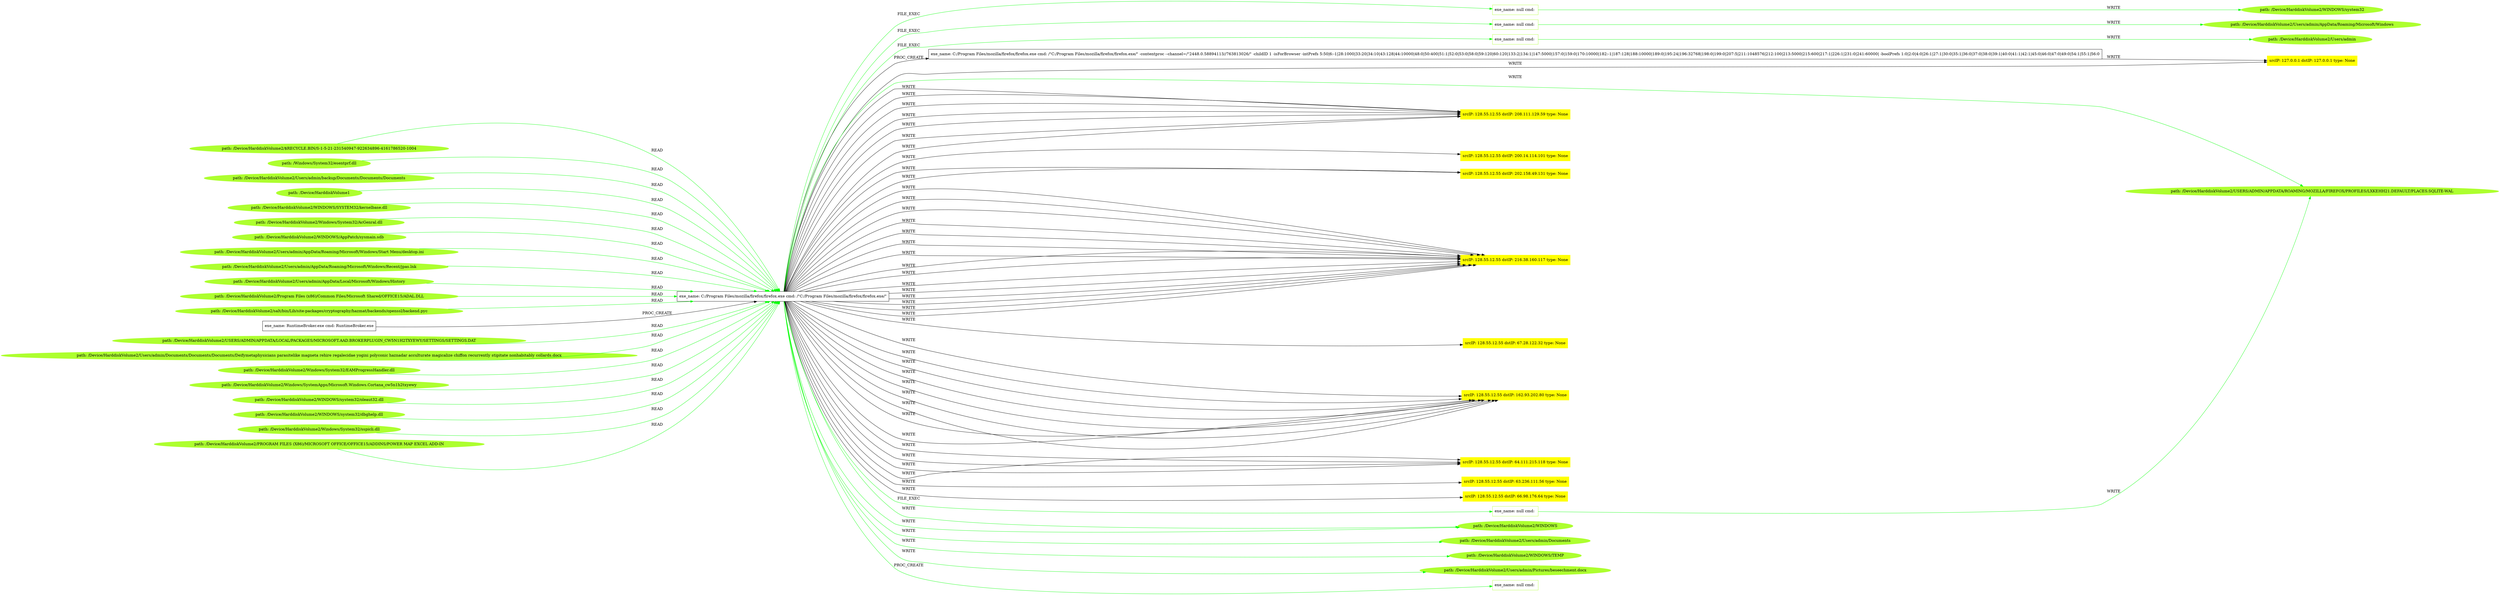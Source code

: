 digraph {
	rankdir=LR
	27 [label="exe_name: C:/Program Files/mozilla/firefox/firefox.exe cmd: /\"C:/Program Files/mozilla/firefox/firefox.exe/\"" color=black shape=box style=solid]
	84 [label="exe_name: null cmd: " color=greenyellow shape=box style=solid]
	27 -> 84 [label=FILE_EXEC color=green]
	27 [label="exe_name: C:/Program Files/mozilla/firefox/firefox.exe cmd: /\"C:/Program Files/mozilla/firefox/firefox.exe/\"" color=black shape=box style=solid]
	86 [label="exe_name: null cmd: " color=greenyellow shape=box style=solid]
	27 -> 86 [label=FILE_EXEC color=green]
	27 [label="exe_name: C:/Program Files/mozilla/firefox/firefox.exe cmd: /\"C:/Program Files/mozilla/firefox/firefox.exe/\"" color=black shape=box style=solid]
	99 [label="exe_name: null cmd: " color=greenyellow shape=box style=solid]
	27 -> 99 [label=FILE_EXEC color=green]
	27 [label="exe_name: C:/Program Files/mozilla/firefox/firefox.exe cmd: /\"C:/Program Files/mozilla/firefox/firefox.exe/\"" color=black shape=box style=solid]
	101 [label="exe_name: null cmd: " color=greenyellow shape=box style=solid]
	27 -> 101 [label=FILE_EXEC color=green]
	106 [label="path: /Device/HarddiskVolume2/$RECYCLE.BIN/S-1-5-21-231540947-922634896-4161786520-1004" color=greenyellow shape=oval style=filled]
	27 [label="exe_name: C:/Program Files/mozilla/firefox/firefox.exe cmd: /\"C:/Program Files/mozilla/firefox/firefox.exe/\"" color=black shape=box style=solid]
	106 -> 27 [label=READ color=green]
	90 [label="path: /Windows/System32/esentprf.dll" color=greenyellow shape=oval style=filled]
	27 [label="exe_name: C:/Program Files/mozilla/firefox/firefox.exe cmd: /\"C:/Program Files/mozilla/firefox/firefox.exe/\"" color=black shape=box style=solid]
	90 -> 27 [label=READ color=green]
	94 [label="path: /Device/HarddiskVolume2/Users/admin/backup/Documents/Documents/Documents" color=greenyellow shape=oval style=filled]
	27 [label="exe_name: C:/Program Files/mozilla/firefox/firefox.exe cmd: /\"C:/Program Files/mozilla/firefox/firefox.exe/\"" color=black shape=box style=solid]
	94 -> 27 [label=READ color=green]
	103 [label="path: /Device/HarddiskVolume1" color=greenyellow shape=oval style=filled]
	27 [label="exe_name: C:/Program Files/mozilla/firefox/firefox.exe cmd: /\"C:/Program Files/mozilla/firefox/firefox.exe/\"" color=black shape=box style=solid]
	103 -> 27 [label=READ color=green]
	112 [label="path: /Device/HarddiskVolume2/WINDOWS/SYSTEM32/kernelbase.dll" color=greenyellow shape=oval style=filled]
	27 [label="exe_name: C:/Program Files/mozilla/firefox/firefox.exe cmd: /\"C:/Program Files/mozilla/firefox/firefox.exe/\"" color=black shape=box style=solid]
	112 -> 27 [label=READ color=green]
	95 [label="path: /Device/HarddiskVolume2/Windows/System32/AcGenral.dll" color=greenyellow shape=oval style=filled]
	27 [label="exe_name: C:/Program Files/mozilla/firefox/firefox.exe cmd: /\"C:/Program Files/mozilla/firefox/firefox.exe/\"" color=black shape=box style=solid]
	95 -> 27 [label=READ color=green]
	105 [label="path: /Device/HarddiskVolume2/WINDOWS/AppPatch/sysmain.sdb" color=greenyellow shape=oval style=filled]
	27 [label="exe_name: C:/Program Files/mozilla/firefox/firefox.exe cmd: /\"C:/Program Files/mozilla/firefox/firefox.exe/\"" color=black shape=box style=solid]
	105 -> 27 [label=READ color=green]
	108 [label="path: /Device/HarddiskVolume2/Users/admin/AppData/Roaming/Microsoft/Windows/Start Menu/desktop.ini" color=greenyellow shape=oval style=filled]
	27 [label="exe_name: C:/Program Files/mozilla/firefox/firefox.exe cmd: /\"C:/Program Files/mozilla/firefox/firefox.exe/\"" color=black shape=box style=solid]
	108 -> 27 [label=READ color=green]
	96 [label="path: /Device/HarddiskVolume2/Users/admin/AppData/Roaming/Microsoft/Windows/Recent/jpas.lnk" color=greenyellow shape=oval style=filled]
	27 [label="exe_name: C:/Program Files/mozilla/firefox/firefox.exe cmd: /\"C:/Program Files/mozilla/firefox/firefox.exe/\"" color=black shape=box style=solid]
	96 -> 27 [label=READ color=green]
	111 [label="path: /Device/HarddiskVolume2/Users/admin/AppData/Local/Microsoft/Windows/History" color=greenyellow shape=oval style=filled]
	27 [label="exe_name: C:/Program Files/mozilla/firefox/firefox.exe cmd: /\"C:/Program Files/mozilla/firefox/firefox.exe/\"" color=black shape=box style=solid]
	111 -> 27 [label=READ color=green]
	107 [label="path: /Device/HarddiskVolume2/Program Files (x86)/Common Files/Microsoft Shared/OFFICE15/ADAL.DLL" color=greenyellow shape=oval style=filled]
	27 [label="exe_name: C:/Program Files/mozilla/firefox/firefox.exe cmd: /\"C:/Program Files/mozilla/firefox/firefox.exe/\"" color=black shape=box style=solid]
	107 -> 27 [label=READ color=green]
	82 [label="path: /Device/HarddiskVolume2/salt/bin/Lib/site-packages/cryptography/hazmat/backends/openssl/backend.pyc" color=greenyellow shape=oval style=filled]
	27 [label="exe_name: C:/Program Files/mozilla/firefox/firefox.exe cmd: /\"C:/Program Files/mozilla/firefox/firefox.exe/\"" color=black shape=box style=solid]
	82 -> 27 [label=READ color=green]
	25 [label="exe_name: RuntimeBroker.exe cmd: RuntimeBroker.exe" color=black shape=box style=solid]
	27 [label="exe_name: C:/Program Files/mozilla/firefox/firefox.exe cmd: /\"C:/Program Files/mozilla/firefox/firefox.exe/\"" color=black shape=box style=solid]
	25 -> 27 [label=PROC_CREATE color=black]
	27 [label="exe_name: C:/Program Files/mozilla/firefox/firefox.exe cmd: /\"C:/Program Files/mozilla/firefox/firefox.exe/\"" color=black shape=box style=solid]
	55 [label="srcIP: 127.0.0.1 dstIP: 127.0.0.1 type: None" color=yellow shape=box style=filled]
	27 -> 55 [label=WRITE color=black]
	27 [label="exe_name: C:/Program Files/mozilla/firefox/firefox.exe cmd: /\"C:/Program Files/mozilla/firefox/firefox.exe/\"" color=black shape=box style=solid]
	29 [label="exe_name: C:/Program Files/mozilla/firefox/firefox.exe cmd: /\"C:/Program Files/mozilla/firefox/firefox.exe/\" -contentproc --channel=/\"2448.0.58894113//763813026/\" -childID 1 -isForBrowser -intPrefs 5:50|6:-1|28:1000|33:20|34:10|43:128|44:10000|48:0|50:400|51:1|52:0|53:0|58:0|59:120|60:120|133:2|134:1|147:5000|157:0|159:0|170:10000|182:-1|187:128|188:10000|189:0|195:24|196:32768|198:0|199:0|207:5|211:1048576|212:100|213:5000|215:600|217:1|226:1|231:0|241:60000| -boolPrefs 1:0|2:0|4:0|26:1|27:1|30:0|35:1|36:0|37:0|38:0|39:1|40:0|41:1|42:1|45:0|46:0|47:0|49:0|54:1|55:1|56:0" color=black shape=box style=solid]
	27 -> 29 [label=PROC_CREATE color=black]
	29 [label="exe_name: C:/Program Files/mozilla/firefox/firefox.exe cmd: /\"C:/Program Files/mozilla/firefox/firefox.exe/\" -contentproc --channel=/\"2448.0.58894113//763813026/\" -childID 1 -isForBrowser -intPrefs 5:50|6:-1|28:1000|33:20|34:10|43:128|44:10000|48:0|50:400|51:1|52:0|53:0|58:0|59:120|60:120|133:2|134:1|147:5000|157:0|159:0|170:10000|182:-1|187:128|188:10000|189:0|195:24|196:32768|198:0|199:0|207:5|211:1048576|212:100|213:5000|215:600|217:1|226:1|231:0|241:60000| -boolPrefs 1:0|2:0|4:0|26:1|27:1|30:0|35:1|36:0|37:0|38:0|39:1|40:0|41:1|42:1|45:0|46:0|47:0|49:0|54:1|55:1|56:0" color=black shape=box style=solid]
	55 [label="srcIP: 127.0.0.1 dstIP: 127.0.0.1 type: None" color=yellow shape=box style=filled]
	29 -> 55 [label=WRITE color=black]
	27 [label="exe_name: C:/Program Files/mozilla/firefox/firefox.exe cmd: /\"C:/Program Files/mozilla/firefox/firefox.exe/\"" color=black shape=box style=solid]
	48 [label="srcIP: 128.55.12.55 dstIP: 208.111.129.59 type: None" color=yellow shape=box style=filled]
	27 -> 48 [label=WRITE color=black]
	27 [label="exe_name: C:/Program Files/mozilla/firefox/firefox.exe cmd: /\"C:/Program Files/mozilla/firefox/firefox.exe/\"" color=black shape=box style=solid]
	48 [label="srcIP: 128.55.12.55 dstIP: 208.111.129.59 type: None" color=yellow shape=box style=filled]
	27 -> 48 [label=WRITE color=black]
	27 [label="exe_name: C:/Program Files/mozilla/firefox/firefox.exe cmd: /\"C:/Program Files/mozilla/firefox/firefox.exe/\"" color=black shape=box style=solid]
	48 [label="srcIP: 128.55.12.55 dstIP: 208.111.129.59 type: None" color=yellow shape=box style=filled]
	27 -> 48 [label=WRITE color=black]
	27 [label="exe_name: C:/Program Files/mozilla/firefox/firefox.exe cmd: /\"C:/Program Files/mozilla/firefox/firefox.exe/\"" color=black shape=box style=solid]
	48 [label="srcIP: 128.55.12.55 dstIP: 208.111.129.59 type: None" color=yellow shape=box style=filled]
	27 -> 48 [label=WRITE color=black]
	27 [label="exe_name: C:/Program Files/mozilla/firefox/firefox.exe cmd: /\"C:/Program Files/mozilla/firefox/firefox.exe/\"" color=black shape=box style=solid]
	48 [label="srcIP: 128.55.12.55 dstIP: 208.111.129.59 type: None" color=yellow shape=box style=filled]
	27 -> 48 [label=WRITE color=black]
	27 [label="exe_name: C:/Program Files/mozilla/firefox/firefox.exe cmd: /\"C:/Program Files/mozilla/firefox/firefox.exe/\"" color=black shape=box style=solid]
	48 [label="srcIP: 128.55.12.55 dstIP: 208.111.129.59 type: None" color=yellow shape=box style=filled]
	27 -> 48 [label=WRITE color=black]
	27 [label="exe_name: C:/Program Files/mozilla/firefox/firefox.exe cmd: /\"C:/Program Files/mozilla/firefox/firefox.exe/\"" color=black shape=box style=solid]
	48 [label="srcIP: 128.55.12.55 dstIP: 208.111.129.59 type: None" color=yellow shape=box style=filled]
	27 -> 48 [label=WRITE color=black]
	27 [label="exe_name: C:/Program Files/mozilla/firefox/firefox.exe cmd: /\"C:/Program Files/mozilla/firefox/firefox.exe/\"" color=black shape=box style=solid]
	5 [label="srcIP: 128.55.12.55 dstIP: 200.14.114.101 type: None" color=yellow shape=box style=filled]
	27 -> 5 [label=WRITE color=black]
	27 [label="exe_name: C:/Program Files/mozilla/firefox/firefox.exe cmd: /\"C:/Program Files/mozilla/firefox/firefox.exe/\"" color=black shape=box style=solid]
	46 [label="srcIP: 128.55.12.55 dstIP: 202.158.49.131 type: None" color=yellow shape=box style=filled]
	27 -> 46 [label=WRITE color=black]
	27 [label="exe_name: C:/Program Files/mozilla/firefox/firefox.exe cmd: /\"C:/Program Files/mozilla/firefox/firefox.exe/\"" color=black shape=box style=solid]
	46 [label="srcIP: 128.55.12.55 dstIP: 202.158.49.131 type: None" color=yellow shape=box style=filled]
	27 -> 46 [label=WRITE color=black]
	27 [label="exe_name: C:/Program Files/mozilla/firefox/firefox.exe cmd: /\"C:/Program Files/mozilla/firefox/firefox.exe/\"" color=black shape=box style=solid]
	59 [label="srcIP: 128.55.12.55 dstIP: 216.38.160.117 type: None" color=yellow shape=box style=filled]
	27 -> 59 [label=WRITE color=black]
	27 [label="exe_name: C:/Program Files/mozilla/firefox/firefox.exe cmd: /\"C:/Program Files/mozilla/firefox/firefox.exe/\"" color=black shape=box style=solid]
	54 [label="srcIP: 128.55.12.55 dstIP: 67.28.122.32 type: None" color=yellow shape=box style=filled]
	27 -> 54 [label=WRITE color=black]
	27 [label="exe_name: C:/Program Files/mozilla/firefox/firefox.exe cmd: /\"C:/Program Files/mozilla/firefox/firefox.exe/\"" color=black shape=box style=solid]
	59 [label="srcIP: 128.55.12.55 dstIP: 216.38.160.117 type: None" color=yellow shape=box style=filled]
	27 -> 59 [label=WRITE color=black]
	27 [label="exe_name: C:/Program Files/mozilla/firefox/firefox.exe cmd: /\"C:/Program Files/mozilla/firefox/firefox.exe/\"" color=black shape=box style=solid]
	59 [label="srcIP: 128.55.12.55 dstIP: 216.38.160.117 type: None" color=yellow shape=box style=filled]
	27 -> 59 [label=WRITE color=black]
	27 [label="exe_name: C:/Program Files/mozilla/firefox/firefox.exe cmd: /\"C:/Program Files/mozilla/firefox/firefox.exe/\"" color=black shape=box style=solid]
	59 [label="srcIP: 128.55.12.55 dstIP: 216.38.160.117 type: None" color=yellow shape=box style=filled]
	27 -> 59 [label=WRITE color=black]
	27 [label="exe_name: C:/Program Files/mozilla/firefox/firefox.exe cmd: /\"C:/Program Files/mozilla/firefox/firefox.exe/\"" color=black shape=box style=solid]
	59 [label="srcIP: 128.55.12.55 dstIP: 216.38.160.117 type: None" color=yellow shape=box style=filled]
	27 -> 59 [label=WRITE color=black]
	27 [label="exe_name: C:/Program Files/mozilla/firefox/firefox.exe cmd: /\"C:/Program Files/mozilla/firefox/firefox.exe/\"" color=black shape=box style=solid]
	59 [label="srcIP: 128.55.12.55 dstIP: 216.38.160.117 type: None" color=yellow shape=box style=filled]
	27 -> 59 [label=WRITE color=black]
	27 [label="exe_name: C:/Program Files/mozilla/firefox/firefox.exe cmd: /\"C:/Program Files/mozilla/firefox/firefox.exe/\"" color=black shape=box style=solid]
	59 [label="srcIP: 128.55.12.55 dstIP: 216.38.160.117 type: None" color=yellow shape=box style=filled]
	27 -> 59 [label=WRITE color=black]
	27 [label="exe_name: C:/Program Files/mozilla/firefox/firefox.exe cmd: /\"C:/Program Files/mozilla/firefox/firefox.exe/\"" color=black shape=box style=solid]
	59 [label="srcIP: 128.55.12.55 dstIP: 216.38.160.117 type: None" color=yellow shape=box style=filled]
	27 -> 59 [label=WRITE color=black]
	27 [label="exe_name: C:/Program Files/mozilla/firefox/firefox.exe cmd: /\"C:/Program Files/mozilla/firefox/firefox.exe/\"" color=black shape=box style=solid]
	59 [label="srcIP: 128.55.12.55 dstIP: 216.38.160.117 type: None" color=yellow shape=box style=filled]
	27 -> 59 [label=WRITE color=black]
	27 [label="exe_name: C:/Program Files/mozilla/firefox/firefox.exe cmd: /\"C:/Program Files/mozilla/firefox/firefox.exe/\"" color=black shape=box style=solid]
	59 [label="srcIP: 128.55.12.55 dstIP: 216.38.160.117 type: None" color=yellow shape=box style=filled]
	27 -> 59 [label=WRITE color=black]
	27 [label="exe_name: C:/Program Files/mozilla/firefox/firefox.exe cmd: /\"C:/Program Files/mozilla/firefox/firefox.exe/\"" color=black shape=box style=solid]
	59 [label="srcIP: 128.55.12.55 dstIP: 216.38.160.117 type: None" color=yellow shape=box style=filled]
	27 -> 59 [label=WRITE color=black]
	27 [label="exe_name: C:/Program Files/mozilla/firefox/firefox.exe cmd: /\"C:/Program Files/mozilla/firefox/firefox.exe/\"" color=black shape=box style=solid]
	59 [label="srcIP: 128.55.12.55 dstIP: 216.38.160.117 type: None" color=yellow shape=box style=filled]
	27 -> 59 [label=WRITE color=black]
	27 [label="exe_name: C:/Program Files/mozilla/firefox/firefox.exe cmd: /\"C:/Program Files/mozilla/firefox/firefox.exe/\"" color=black shape=box style=solid]
	59 [label="srcIP: 128.55.12.55 dstIP: 216.38.160.117 type: None" color=yellow shape=box style=filled]
	27 -> 59 [label=WRITE color=black]
	27 [label="exe_name: C:/Program Files/mozilla/firefox/firefox.exe cmd: /\"C:/Program Files/mozilla/firefox/firefox.exe/\"" color=black shape=box style=solid]
	59 [label="srcIP: 128.55.12.55 dstIP: 216.38.160.117 type: None" color=yellow shape=box style=filled]
	27 -> 59 [label=WRITE color=black]
	27 [label="exe_name: C:/Program Files/mozilla/firefox/firefox.exe cmd: /\"C:/Program Files/mozilla/firefox/firefox.exe/\"" color=black shape=box style=solid]
	59 [label="srcIP: 128.55.12.55 dstIP: 216.38.160.117 type: None" color=yellow shape=box style=filled]
	27 -> 59 [label=WRITE color=black]
	27 [label="exe_name: C:/Program Files/mozilla/firefox/firefox.exe cmd: /\"C:/Program Files/mozilla/firefox/firefox.exe/\"" color=black shape=box style=solid]
	44 [label="srcIP: 128.55.12.55 dstIP: 162.93.202.80 type: None" color=yellow shape=box style=filled]
	27 -> 44 [label=WRITE color=black]
	27 [label="exe_name: C:/Program Files/mozilla/firefox/firefox.exe cmd: /\"C:/Program Files/mozilla/firefox/firefox.exe/\"" color=black shape=box style=solid]
	44 [label="srcIP: 128.55.12.55 dstIP: 162.93.202.80 type: None" color=yellow shape=box style=filled]
	27 -> 44 [label=WRITE color=black]
	27 [label="exe_name: C:/Program Files/mozilla/firefox/firefox.exe cmd: /\"C:/Program Files/mozilla/firefox/firefox.exe/\"" color=black shape=box style=solid]
	44 [label="srcIP: 128.55.12.55 dstIP: 162.93.202.80 type: None" color=yellow shape=box style=filled]
	27 -> 44 [label=WRITE color=black]
	27 [label="exe_name: C:/Program Files/mozilla/firefox/firefox.exe cmd: /\"C:/Program Files/mozilla/firefox/firefox.exe/\"" color=black shape=box style=solid]
	44 [label="srcIP: 128.55.12.55 dstIP: 162.93.202.80 type: None" color=yellow shape=box style=filled]
	27 -> 44 [label=WRITE color=black]
	27 [label="exe_name: C:/Program Files/mozilla/firefox/firefox.exe cmd: /\"C:/Program Files/mozilla/firefox/firefox.exe/\"" color=black shape=box style=solid]
	44 [label="srcIP: 128.55.12.55 dstIP: 162.93.202.80 type: None" color=yellow shape=box style=filled]
	27 -> 44 [label=WRITE color=black]
	27 [label="exe_name: C:/Program Files/mozilla/firefox/firefox.exe cmd: /\"C:/Program Files/mozilla/firefox/firefox.exe/\"" color=black shape=box style=solid]
	44 [label="srcIP: 128.55.12.55 dstIP: 162.93.202.80 type: None" color=yellow shape=box style=filled]
	27 -> 44 [label=WRITE color=black]
	27 [label="exe_name: C:/Program Files/mozilla/firefox/firefox.exe cmd: /\"C:/Program Files/mozilla/firefox/firefox.exe/\"" color=black shape=box style=solid]
	44 [label="srcIP: 128.55.12.55 dstIP: 162.93.202.80 type: None" color=yellow shape=box style=filled]
	27 -> 44 [label=WRITE color=black]
	27 [label="exe_name: C:/Program Files/mozilla/firefox/firefox.exe cmd: /\"C:/Program Files/mozilla/firefox/firefox.exe/\"" color=black shape=box style=solid]
	44 [label="srcIP: 128.55.12.55 dstIP: 162.93.202.80 type: None" color=yellow shape=box style=filled]
	27 -> 44 [label=WRITE color=black]
	27 [label="exe_name: C:/Program Files/mozilla/firefox/firefox.exe cmd: /\"C:/Program Files/mozilla/firefox/firefox.exe/\"" color=black shape=box style=solid]
	44 [label="srcIP: 128.55.12.55 dstIP: 162.93.202.80 type: None" color=yellow shape=box style=filled]
	27 -> 44 [label=WRITE color=black]
	27 [label="exe_name: C:/Program Files/mozilla/firefox/firefox.exe cmd: /\"C:/Program Files/mozilla/firefox/firefox.exe/\"" color=black shape=box style=solid]
	49 [label="srcIP: 128.55.12.55 dstIP: 64.111.215.118 type: None" color=yellow shape=box style=filled]
	27 -> 49 [label=WRITE color=black]
	27 [label="exe_name: C:/Program Files/mozilla/firefox/firefox.exe cmd: /\"C:/Program Files/mozilla/firefox/firefox.exe/\"" color=black shape=box style=solid]
	49 [label="srcIP: 128.55.12.55 dstIP: 64.111.215.118 type: None" color=yellow shape=box style=filled]
	27 -> 49 [label=WRITE color=black]
	27 [label="exe_name: C:/Program Files/mozilla/firefox/firefox.exe cmd: /\"C:/Program Files/mozilla/firefox/firefox.exe/\"" color=black shape=box style=solid]
	49 [label="srcIP: 128.55.12.55 dstIP: 64.111.215.118 type: None" color=yellow shape=box style=filled]
	27 -> 49 [label=WRITE color=black]
	27 [label="exe_name: C:/Program Files/mozilla/firefox/firefox.exe cmd: /\"C:/Program Files/mozilla/firefox/firefox.exe/\"" color=black shape=box style=solid]
	11 [label="srcIP: 128.55.12.55 dstIP: 63.236.111.56 type: None" color=yellow shape=box style=filled]
	27 -> 11 [label=WRITE color=black]
	27 [label="exe_name: C:/Program Files/mozilla/firefox/firefox.exe cmd: /\"C:/Program Files/mozilla/firefox/firefox.exe/\"" color=black shape=box style=solid]
	49 [label="srcIP: 128.55.12.55 dstIP: 64.111.215.118 type: None" color=yellow shape=box style=filled]
	27 -> 49 [label=WRITE color=black]
	27 [label="exe_name: C:/Program Files/mozilla/firefox/firefox.exe cmd: /\"C:/Program Files/mozilla/firefox/firefox.exe/\"" color=black shape=box style=solid]
	8 [label="srcIP: 128.55.12.55 dstIP: 66.98.176.64 type: None" color=yellow shape=box style=filled]
	27 -> 8 [label=WRITE color=black]
	104 [label="path: /Device/HarddiskVolume2/USERS/ADMIN/APPDATA/LOCAL/PACKAGES/MICROSOFT.AAD.BROKERPLUGIN_CW5N1H2TXYEWY/SETTINGS/SETTINGS.DAT" color=greenyellow shape=oval style=filled]
	27 [label="exe_name: C:/Program Files/mozilla/firefox/firefox.exe cmd: /\"C:/Program Files/mozilla/firefox/firefox.exe/\"" color=black shape=box style=solid]
	104 -> 27 [label=READ color=green]
	91 [label="path: /Device/HarddiskVolume2/Users/admin/Documents/Documents/Documents/Deifymetaphysicians parasitelike magneta rehire regalecidae yogini polyconic haznadar acculturate magicalize chiffon recurrently stipitate nonhabitably collards.docx" color=greenyellow shape=oval style=filled]
	27 [label="exe_name: C:/Program Files/mozilla/firefox/firefox.exe cmd: /\"C:/Program Files/mozilla/firefox/firefox.exe/\"" color=black shape=box style=solid]
	91 -> 27 [label=READ color=green]
	110 [label="path: /Device/HarddiskVolume2/Windows/System32/EAMProgressHandler.dll" color=greenyellow shape=oval style=filled]
	27 [label="exe_name: C:/Program Files/mozilla/firefox/firefox.exe cmd: /\"C:/Program Files/mozilla/firefox/firefox.exe/\"" color=black shape=box style=solid]
	110 -> 27 [label=READ color=green]
	27 [label="exe_name: C:/Program Files/mozilla/firefox/firefox.exe cmd: /\"C:/Program Files/mozilla/firefox/firefox.exe/\"" color=black shape=box style=solid]
	88 [label="path: /Device/HarddiskVolume2/USERS/ADMIN/APPDATA/ROAMING/MOZILLA/FIREFOX/PROFILES/LXKEHH21.DEFAULT/PLACES.SQLITE-WAL" color=greenyellow shape=oval style=filled]
	27 -> 88 [label=WRITE color=green]
	27 [label="exe_name: C:/Program Files/mozilla/firefox/firefox.exe cmd: /\"C:/Program Files/mozilla/firefox/firefox.exe/\"" color=black shape=box style=solid]
	83 [label="path: /Device/HarddiskVolume2/WINDOWS" color=greenyellow shape=oval style=filled]
	27 -> 83 [label=WRITE color=green]
	92 [label="path: /Device/HarddiskVolume2/Windows/SystemApps/Microsoft.Windows.Cortana_cw5n1h2txyewy" color=greenyellow shape=oval style=filled]
	27 [label="exe_name: C:/Program Files/mozilla/firefox/firefox.exe cmd: /\"C:/Program Files/mozilla/firefox/firefox.exe/\"" color=black shape=box style=solid]
	92 -> 27 [label=READ color=green]
	97 [label="path: /Device/HarddiskVolume2/WINDOWS/system32/oleaut32.dll" color=greenyellow shape=oval style=filled]
	27 [label="exe_name: C:/Program Files/mozilla/firefox/firefox.exe cmd: /\"C:/Program Files/mozilla/firefox/firefox.exe/\"" color=black shape=box style=solid]
	97 -> 27 [label=READ color=green]
	27 [label="exe_name: C:/Program Files/mozilla/firefox/firefox.exe cmd: /\"C:/Program Files/mozilla/firefox/firefox.exe/\"" color=black shape=box style=solid]
	83 [label="path: /Device/HarddiskVolume2/WINDOWS" color=greenyellow shape=oval style=filled]
	27 -> 83 [label=WRITE color=green]
	27 [label="exe_name: C:/Program Files/mozilla/firefox/firefox.exe cmd: /\"C:/Program Files/mozilla/firefox/firefox.exe/\"" color=black shape=box style=solid]
	81 [label="path: /Device/HarddiskVolume2/Users/admin/Documents" color=greenyellow shape=oval style=filled]
	27 -> 81 [label=WRITE color=green]
	79 [label="path: /Device/HarddiskVolume2/WINDOWS/system32/dbghelp.dll" color=greenyellow shape=oval style=filled]
	27 [label="exe_name: C:/Program Files/mozilla/firefox/firefox.exe cmd: /\"C:/Program Files/mozilla/firefox/firefox.exe/\"" color=black shape=box style=solid]
	79 -> 27 [label=READ color=green]
	27 [label="exe_name: C:/Program Files/mozilla/firefox/firefox.exe cmd: /\"C:/Program Files/mozilla/firefox/firefox.exe/\"" color=black shape=box style=solid]
	80 [label="path: /Device/HarddiskVolume2/WINDOWS/TEMP" color=greenyellow shape=oval style=filled]
	27 -> 80 [label=WRITE color=green]
	27 [label="exe_name: C:/Program Files/mozilla/firefox/firefox.exe cmd: /\"C:/Program Files/mozilla/firefox/firefox.exe/\"" color=black shape=box style=solid]
	93 [label="path: /Device/HarddiskVolume2/Users/admin/Pictures/beseechment.docx" color=greenyellow shape=oval style=filled]
	27 -> 93 [label=WRITE color=green]
	89 [label="path: /Device/HarddiskVolume2/Windows/System32/sspicli.dll" color=greenyellow shape=oval style=filled]
	27 [label="exe_name: C:/Program Files/mozilla/firefox/firefox.exe cmd: /\"C:/Program Files/mozilla/firefox/firefox.exe/\"" color=black shape=box style=solid]
	89 -> 27 [label=READ color=green]
	27 [label="exe_name: C:/Program Files/mozilla/firefox/firefox.exe cmd: /\"C:/Program Files/mozilla/firefox/firefox.exe/\"" color=black shape=box style=solid]
	109 [label="exe_name: null cmd: " color=greenyellow shape=box style=solid]
	27 -> 109 [label=PROC_CREATE color=green]
	101 [label="exe_name: null cmd: " color=greenyellow shape=box style=solid]
	88 [label="path: /Device/HarddiskVolume2/USERS/ADMIN/APPDATA/ROAMING/MOZILLA/FIREFOX/PROFILES/LXKEHH21.DEFAULT/PLACES.SQLITE-WAL" color=greenyellow shape=oval style=filled]
	101 -> 88 [label=WRITE color=green]
	99 [label="exe_name: null cmd: " color=greenyellow shape=box style=solid]
	100 [label="path: /Device/HarddiskVolume2/Users/admin" color=greenyellow shape=oval style=filled]
	99 -> 100 [label=WRITE color=green]
	84 [label="exe_name: null cmd: " color=greenyellow shape=box style=solid]
	85 [label="path: /Device/HarddiskVolume2/WINDOWS/system32" color=greenyellow shape=oval style=filled]
	84 -> 85 [label=WRITE color=green]
	86 [label="exe_name: null cmd: " color=greenyellow shape=box style=solid]
	87 [label="path: /Device/HarddiskVolume2/Users/admin/AppData/Roaming/Microsoft/Windows" color=greenyellow shape=oval style=filled]
	86 -> 87 [label=WRITE color=green]
	78 [label="path: /Device/HarddiskVolume2/PROGRAM FILES (X86)/MICROSOFT OFFICE/OFFICE15/ADDINS/POWER MAP EXCEL ADD-IN" color=greenyellow shape=oval style=filled]
	27 [label="exe_name: C:/Program Files/mozilla/firefox/firefox.exe cmd: /\"C:/Program Files/mozilla/firefox/firefox.exe/\"" color=black shape=box style=solid]
	78 -> 27 [label=READ color=green]
}
